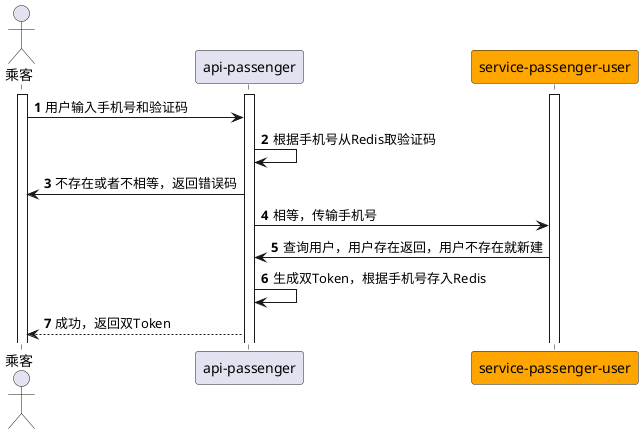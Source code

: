 @startuml

autonumber

actor "乘客" as user
participant "api-passenger" as api_passenger
participant "service-passenger-user" as service_passenger_user #orange

activate user
activate api_passenger
activate service_passenger_user

user -> api_passenger: 用户输入手机号和验证码

api_passenger -> api_passenger: 根据手机号从Redis取验证码

api_passenger -> user: 不存在或者不相等，返回错误码

api_passenger -> service_passenger_user: 相等，传输手机号

service_passenger_user -> api_passenger: 查询用户，用户存在返回，用户不存在就新建

api_passenger -> api_passenger: 生成双Token，根据手机号存入Redis

api_passenger --> user:成功，返回双Token

@enduml